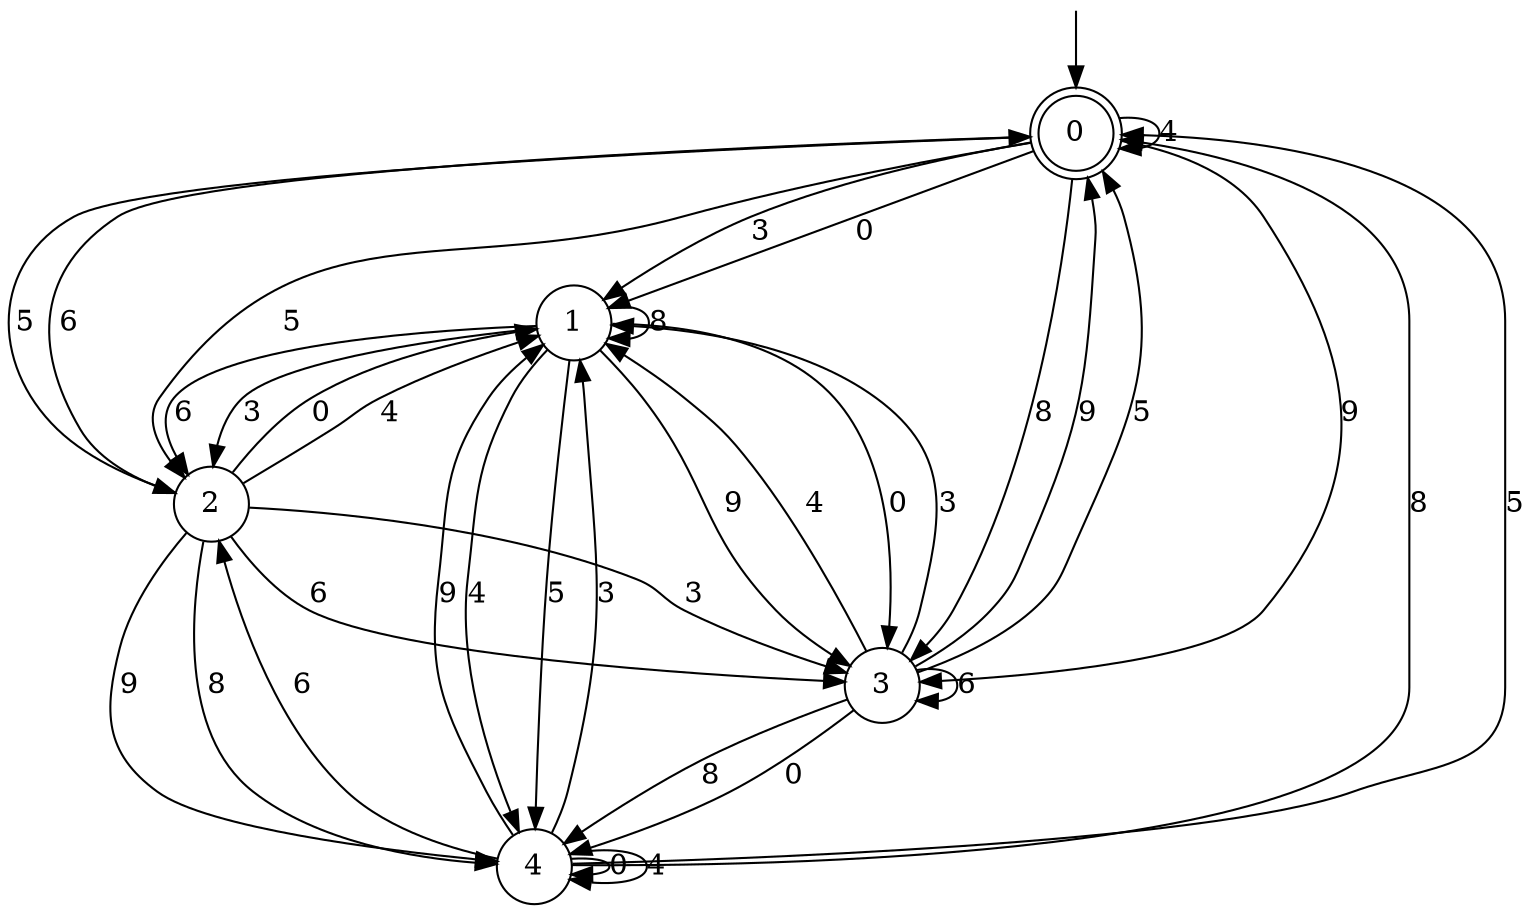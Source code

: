 digraph g {

	s0 [shape="doublecircle" label="0"];
	s1 [shape="circle" label="1"];
	s2 [shape="circle" label="2"];
	s3 [shape="circle" label="3"];
	s4 [shape="circle" label="4"];
	s0 -> s1 [label="0"];
	s0 -> s2 [label="6"];
	s0 -> s1 [label="3"];
	s0 -> s3 [label="9"];
	s0 -> s0 [label="4"];
	s0 -> s3 [label="8"];
	s0 -> s2 [label="5"];
	s1 -> s3 [label="0"];
	s1 -> s2 [label="6"];
	s1 -> s2 [label="3"];
	s1 -> s3 [label="9"];
	s1 -> s4 [label="4"];
	s1 -> s1 [label="8"];
	s1 -> s4 [label="5"];
	s2 -> s1 [label="0"];
	s2 -> s3 [label="6"];
	s2 -> s3 [label="3"];
	s2 -> s4 [label="9"];
	s2 -> s1 [label="4"];
	s2 -> s4 [label="8"];
	s2 -> s0 [label="5"];
	s3 -> s4 [label="0"];
	s3 -> s3 [label="6"];
	s3 -> s1 [label="3"];
	s3 -> s0 [label="9"];
	s3 -> s1 [label="4"];
	s3 -> s4 [label="8"];
	s3 -> s0 [label="5"];
	s4 -> s4 [label="0"];
	s4 -> s2 [label="6"];
	s4 -> s1 [label="3"];
	s4 -> s1 [label="9"];
	s4 -> s4 [label="4"];
	s4 -> s0 [label="8"];
	s4 -> s0 [label="5"];

__start0 [label="" shape="none" width="0" height="0"];
__start0 -> s0;

}
